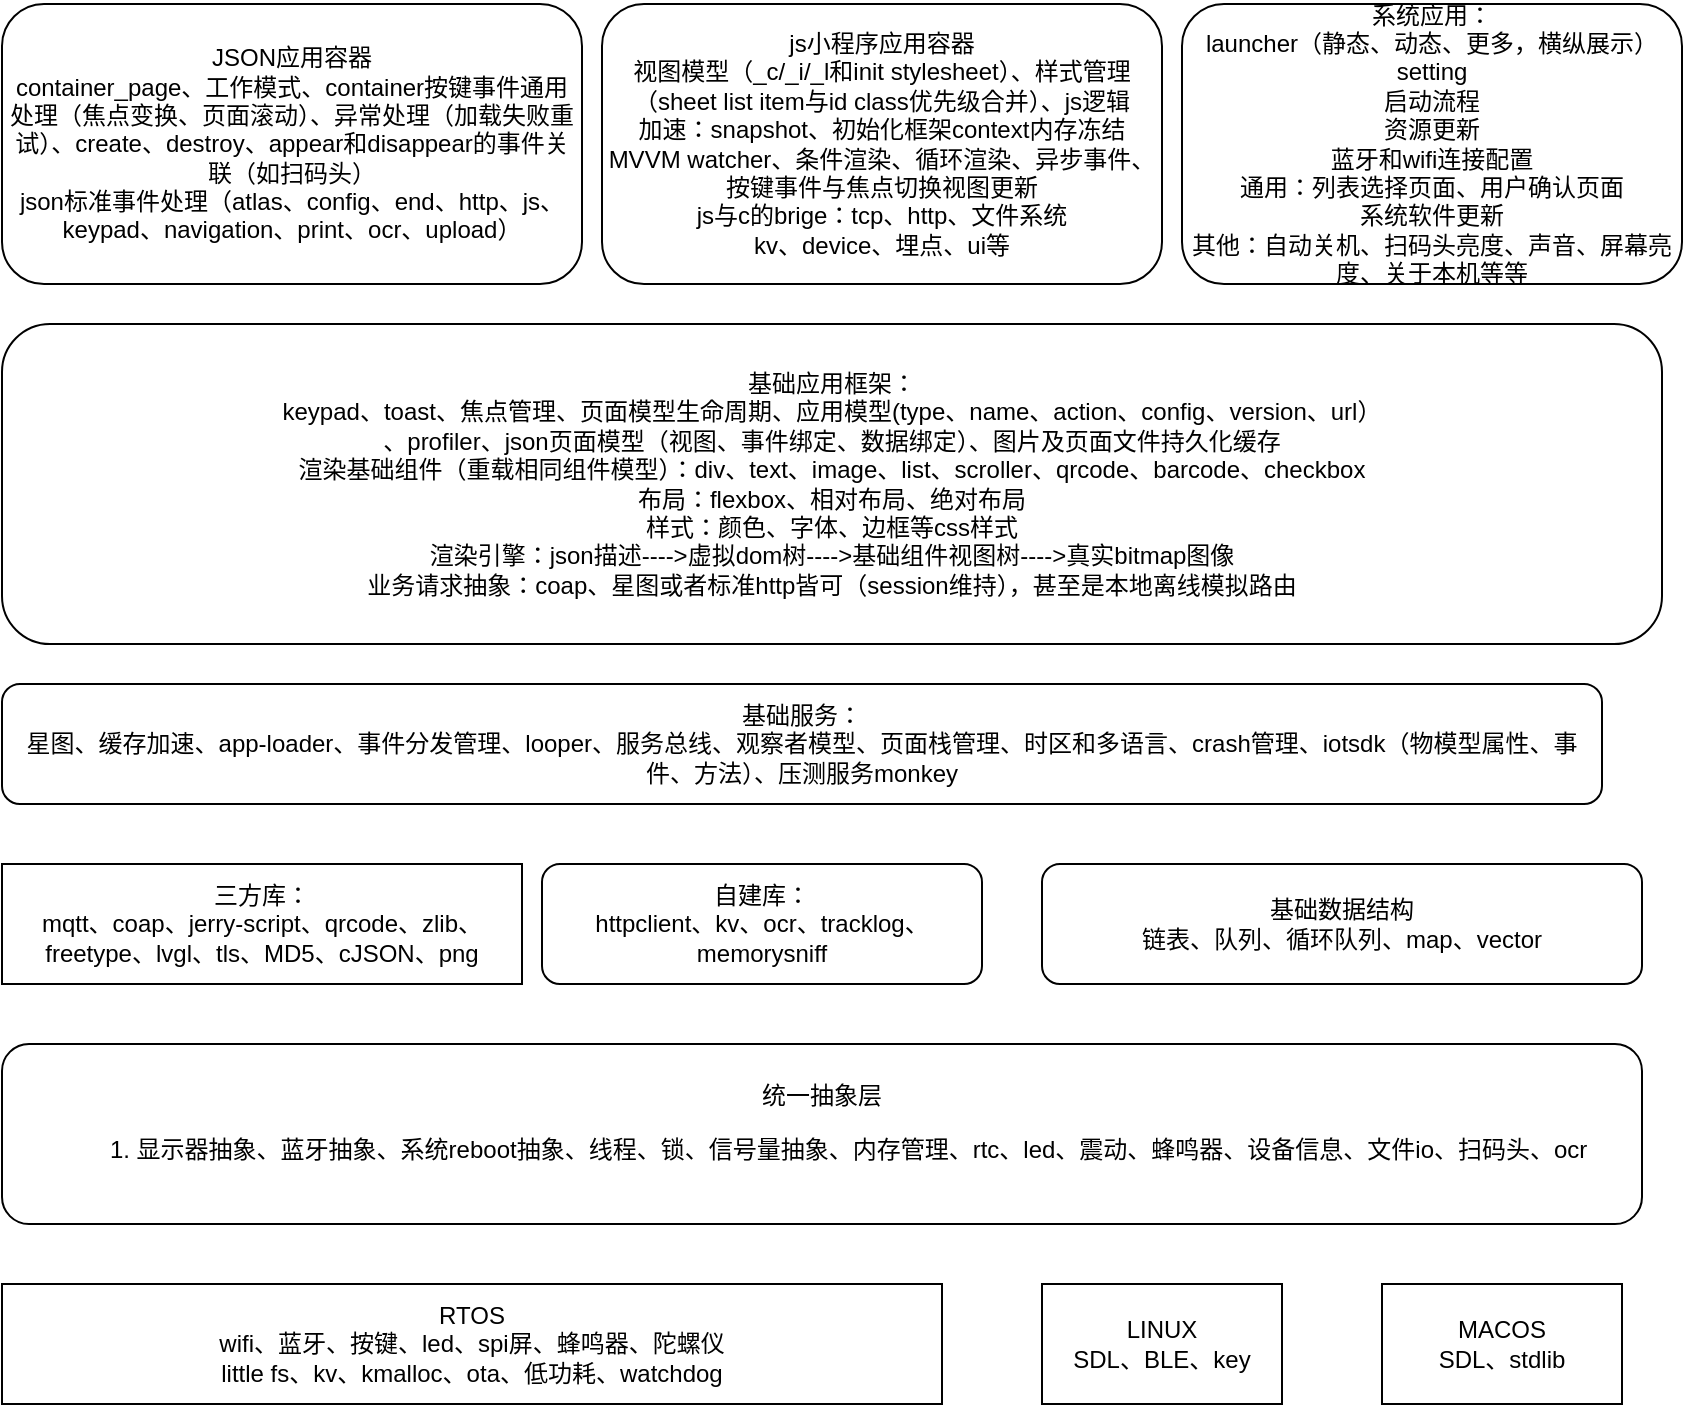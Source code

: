 <mxfile>
    <diagram id="8k0pilOPhJCKsqijKYOJ" name="第 1 页">
        <mxGraphModel dx="787" dy="1610" grid="1" gridSize="10" guides="1" tooltips="1" connect="1" arrows="1" fold="1" page="1" pageScale="1" pageWidth="827" pageHeight="1169" math="0" shadow="0">
            <root>
                <mxCell id="0"/>
                <mxCell id="1" parent="0"/>
                <mxCell id="2" value="统一抽象层&lt;br&gt;&lt;ol&gt;&lt;li&gt;显示器抽象、蓝牙抽象、系统reboot抽象、线程、锁、信号量抽象、内存管理、rtc、led、震动、蜂鸣器、设备信息、文件io、扫码头、ocr&lt;/li&gt;&lt;/ol&gt;" style="rounded=1;whiteSpace=wrap;html=1;" parent="1" vertex="1">
                    <mxGeometry x="50" y="160" width="820" height="90" as="geometry"/>
                </mxCell>
                <mxCell id="3" value="RTOS&lt;br&gt;wifi、蓝牙、按键、led、spi屏、蜂鸣器、陀螺仪&lt;br&gt;little fs、kv、kmalloc、ota、低功耗、watchdog" style="rounded=0;whiteSpace=wrap;html=1;" parent="1" vertex="1">
                    <mxGeometry x="50" y="280" width="470" height="60" as="geometry"/>
                </mxCell>
                <mxCell id="4" value="LINUX&lt;br&gt;SDL、BLE、key" style="rounded=0;whiteSpace=wrap;html=1;" parent="1" vertex="1">
                    <mxGeometry x="570" y="280" width="120" height="60" as="geometry"/>
                </mxCell>
                <mxCell id="6" value="MACOS&lt;br&gt;SDL、stdlib" style="rounded=0;whiteSpace=wrap;html=1;" parent="1" vertex="1">
                    <mxGeometry x="740" y="280" width="120" height="60" as="geometry"/>
                </mxCell>
                <mxCell id="8" value="三方库：&lt;br&gt;mqtt、coap、jerry-script、qrcode、zlib、freetype、lvgl、tls、MD5、cJSON、png" style="rounded=0;whiteSpace=wrap;html=1;" parent="1" vertex="1">
                    <mxGeometry x="50" y="70" width="260" height="60" as="geometry"/>
                </mxCell>
                <mxCell id="9" value="自建库：&lt;br&gt;httpclient、kv、ocr、tracklog、memorysniff" style="rounded=1;whiteSpace=wrap;html=1;" parent="1" vertex="1">
                    <mxGeometry x="320" y="70" width="220" height="60" as="geometry"/>
                </mxCell>
                <mxCell id="11" value="基础服务：&lt;br&gt;星图、缓存加速、app-loader、事件分发管理、looper、服务总线、观察者模型、页面栈管理、时区和多语言、crash管理、iotsdk（物模型属性、事件、方法）、压测服务monkey" style="rounded=1;whiteSpace=wrap;html=1;" parent="1" vertex="1">
                    <mxGeometry x="50" y="-20" width="800" height="60" as="geometry"/>
                </mxCell>
                <mxCell id="12" value="基础数据结构&lt;br&gt;链表、队列、循环队列、map、vector" style="rounded=1;whiteSpace=wrap;html=1;" parent="1" vertex="1">
                    <mxGeometry x="570" y="70" width="300" height="60" as="geometry"/>
                </mxCell>
                <mxCell id="13" value="基础应用框架：&lt;br&gt;keypad、toast、焦点管理、页面模型生命周期、应用模型(type、name、action、config、version、url）&lt;br&gt;、profiler、json页面模型（视图、事件绑定、数据绑定）、图片及页面文件持久化缓存&lt;br&gt;渲染基础组件（重载相同组件模型）：div、text、image、list、scroller、qrcode、barcode、checkbox&lt;br&gt;布局：flexbox、相对布局、绝对布局&lt;br&gt;样式：颜色、字体、边框等css样式&lt;br&gt;渲染引擎：json描述----&amp;gt;虚拟dom树----&amp;gt;基础组件视图树----&amp;gt;真实bitmap图像&lt;br&gt;业务请求抽象：coap、星图或者标准http皆可（session维持），甚至是本地离线模拟路由&lt;br&gt;" style="rounded=1;whiteSpace=wrap;html=1;" parent="1" vertex="1">
                    <mxGeometry x="50" y="-200" width="830" height="160" as="geometry"/>
                </mxCell>
                <mxCell id="14" value="JSON应用容器&lt;br&gt;container_page、工作模式、container按键事件通用处理（焦点变换、页面滚动）、异常处理（加载失败重试）、create、destroy、appear和disappear的事件关联（如扫码头）&lt;br&gt;json标准事件处理（atlas、config、end、http、js、keypad、navigation、print、ocr、upload）" style="rounded=1;whiteSpace=wrap;html=1;" parent="1" vertex="1">
                    <mxGeometry x="50" y="-360" width="290" height="140" as="geometry"/>
                </mxCell>
                <mxCell id="15" value="js小程序应用容器&lt;br&gt;视图模型（_c/_i/_l和init stylesheet）、样式管理（sheet list item与id class优先级合并）、js逻辑&lt;br&gt;加速：snapshot、初始化框架context内存冻结&lt;br&gt;MVVM watcher、条件渲染、循环渲染、异步事件、&lt;br&gt;按键事件与焦点切换视图更新&lt;br&gt;js与c的brige：tcp、http、文件系统&lt;br&gt;kv、device、埋点、ui等" style="rounded=1;whiteSpace=wrap;html=1;" parent="1" vertex="1">
                    <mxGeometry x="350" y="-360" width="280" height="140" as="geometry"/>
                </mxCell>
                <mxCell id="17" value="系统应用：&lt;br&gt;launcher（静态、动态、更多，横纵展示）&lt;br&gt;setting&lt;br&gt;启动流程&lt;br&gt;资源更新&lt;br&gt;蓝牙和wifi连接配置&lt;br&gt;通用：列表选择页面、用户确认页面&lt;br&gt;系统软件更新&lt;br&gt;其他：自动关机、扫码头亮度、声音、屏幕亮度、关于本机等等&lt;br&gt;" style="rounded=1;whiteSpace=wrap;html=1;" parent="1" vertex="1">
                    <mxGeometry x="640" y="-360" width="250" height="140" as="geometry"/>
                </mxCell>
            </root>
        </mxGraphModel>
    </diagram>
</mxfile>
